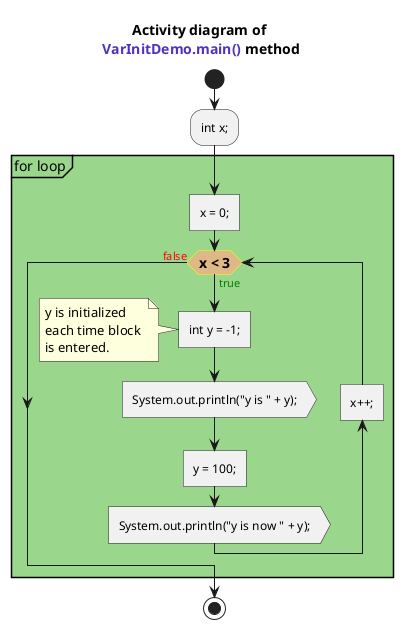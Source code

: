 @startuml
<style>
    Activity {
        FontSize 12
        diamond {
            LineColor yellow
            BackgroundColor burlywood
            FontSize 14
            FontStyle bold
        }
    }
</style>
title Activity diagram of \n<font name=monospace><color #5132be>VarInitDemo.main()</color></font> method

start

:int x;;

partition #9bd68d for loop {
    :x = 0;; <<task>>
    while(x < 3) is (<color:green>true)
        :int y = -1;; <<task>>
        note : y is initialized \neach time block \nis entered.
        :System.out.println("y is " + y);; <<output>>
        :y = 100;; <<task>>
        :System.out.println("y is now " + y);; <<output>>
        backward:x++;; <<task>>
    endwhile (<color:red>false)
}

stop
@enduml